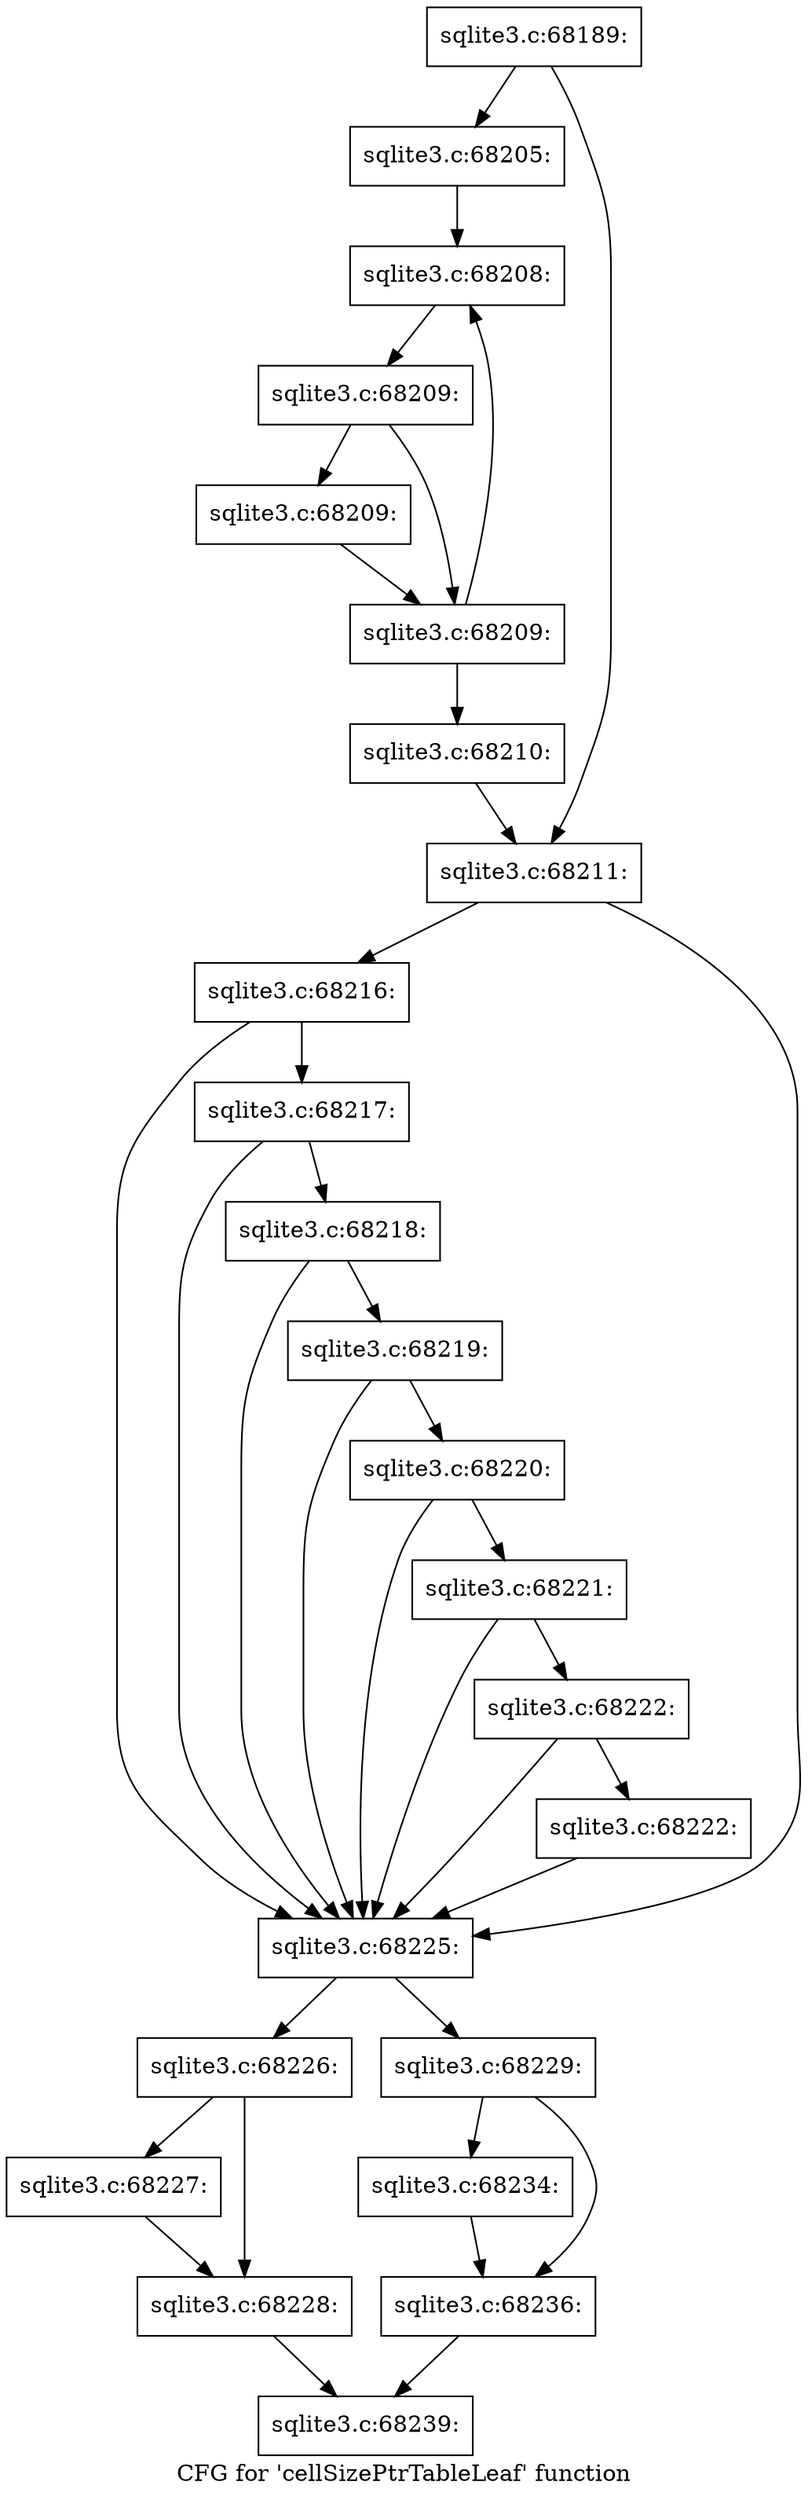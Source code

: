 digraph "CFG for 'cellSizePtrTableLeaf' function" {
	label="CFG for 'cellSizePtrTableLeaf' function";

	Node0x55c0f5986610 [shape=record,label="{sqlite3.c:68189:}"];
	Node0x55c0f5986610 -> Node0x55c0f7604140;
	Node0x55c0f5986610 -> Node0x55c0f7604190;
	Node0x55c0f7604140 [shape=record,label="{sqlite3.c:68205:}"];
	Node0x55c0f7604140 -> Node0x55c0f7604a40;
	Node0x55c0f7604a40 [shape=record,label="{sqlite3.c:68208:}"];
	Node0x55c0f7604a40 -> Node0x55c0f76049f0;
	Node0x55c0f76049f0 [shape=record,label="{sqlite3.c:68209:}"];
	Node0x55c0f76049f0 -> Node0x55c0f7605500;
	Node0x55c0f76049f0 -> Node0x55c0f76054b0;
	Node0x55c0f7605500 [shape=record,label="{sqlite3.c:68209:}"];
	Node0x55c0f7605500 -> Node0x55c0f76054b0;
	Node0x55c0f76054b0 [shape=record,label="{sqlite3.c:68209:}"];
	Node0x55c0f76054b0 -> Node0x55c0f7604a40;
	Node0x55c0f76054b0 -> Node0x55c0f76049a0;
	Node0x55c0f76049a0 [shape=record,label="{sqlite3.c:68210:}"];
	Node0x55c0f76049a0 -> Node0x55c0f7604190;
	Node0x55c0f7604190 [shape=record,label="{sqlite3.c:68211:}"];
	Node0x55c0f7604190 -> Node0x55c0f76064e0;
	Node0x55c0f7604190 -> Node0x55c0f7606190;
	Node0x55c0f76064e0 [shape=record,label="{sqlite3.c:68216:}"];
	Node0x55c0f76064e0 -> Node0x55c0f7606460;
	Node0x55c0f76064e0 -> Node0x55c0f7606190;
	Node0x55c0f7606460 [shape=record,label="{sqlite3.c:68217:}"];
	Node0x55c0f7606460 -> Node0x55c0f76063e0;
	Node0x55c0f7606460 -> Node0x55c0f7606190;
	Node0x55c0f76063e0 [shape=record,label="{sqlite3.c:68218:}"];
	Node0x55c0f76063e0 -> Node0x55c0f7606360;
	Node0x55c0f76063e0 -> Node0x55c0f7606190;
	Node0x55c0f7606360 [shape=record,label="{sqlite3.c:68219:}"];
	Node0x55c0f7606360 -> Node0x55c0f76062e0;
	Node0x55c0f7606360 -> Node0x55c0f7606190;
	Node0x55c0f76062e0 [shape=record,label="{sqlite3.c:68220:}"];
	Node0x55c0f76062e0 -> Node0x55c0f7606260;
	Node0x55c0f76062e0 -> Node0x55c0f7606190;
	Node0x55c0f7606260 [shape=record,label="{sqlite3.c:68221:}"];
	Node0x55c0f7606260 -> Node0x55c0f76061e0;
	Node0x55c0f7606260 -> Node0x55c0f7606190;
	Node0x55c0f76061e0 [shape=record,label="{sqlite3.c:68222:}"];
	Node0x55c0f76061e0 -> Node0x55c0f7606140;
	Node0x55c0f76061e0 -> Node0x55c0f7606190;
	Node0x55c0f7606140 [shape=record,label="{sqlite3.c:68222:}"];
	Node0x55c0f7606140 -> Node0x55c0f7606190;
	Node0x55c0f7606190 [shape=record,label="{sqlite3.c:68225:}"];
	Node0x55c0f7606190 -> Node0x55c0f76094f0;
	Node0x55c0f7606190 -> Node0x55c0f7609590;
	Node0x55c0f76094f0 [shape=record,label="{sqlite3.c:68226:}"];
	Node0x55c0f76094f0 -> Node0x55c0f760a110;
	Node0x55c0f76094f0 -> Node0x55c0f760a160;
	Node0x55c0f760a110 [shape=record,label="{sqlite3.c:68227:}"];
	Node0x55c0f760a110 -> Node0x55c0f760a160;
	Node0x55c0f760a160 [shape=record,label="{sqlite3.c:68228:}"];
	Node0x55c0f760a160 -> Node0x55c0f7609540;
	Node0x55c0f7609590 [shape=record,label="{sqlite3.c:68229:}"];
	Node0x55c0f7609590 -> Node0x55c0f760b740;
	Node0x55c0f7609590 -> Node0x55c0f760b790;
	Node0x55c0f760b740 [shape=record,label="{sqlite3.c:68234:}"];
	Node0x55c0f760b740 -> Node0x55c0f760b790;
	Node0x55c0f760b790 [shape=record,label="{sqlite3.c:68236:}"];
	Node0x55c0f760b790 -> Node0x55c0f7609540;
	Node0x55c0f7609540 [shape=record,label="{sqlite3.c:68239:}"];
}
